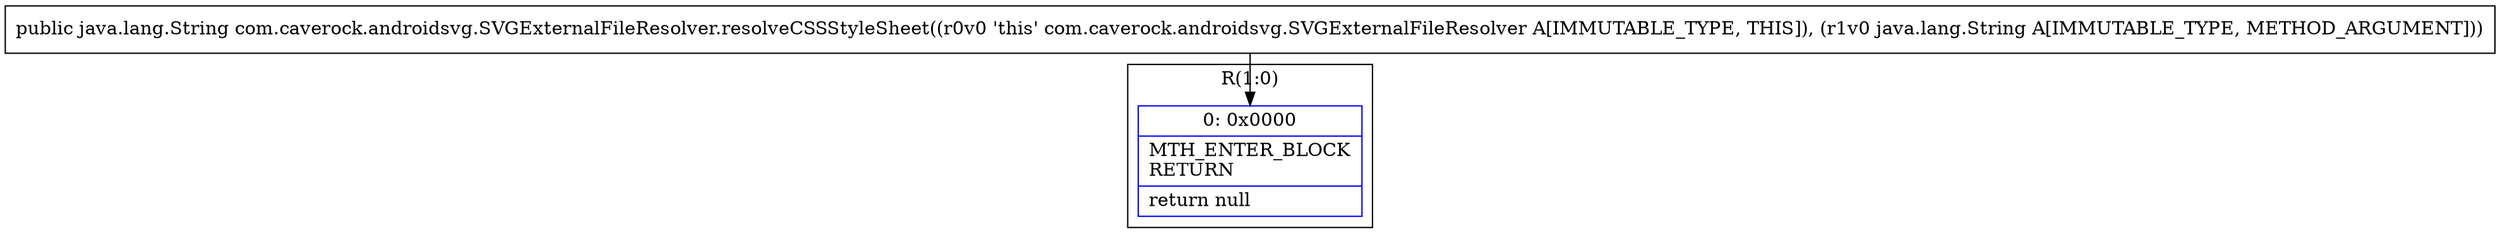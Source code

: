 digraph "CFG forcom.caverock.androidsvg.SVGExternalFileResolver.resolveCSSStyleSheet(Ljava\/lang\/String;)Ljava\/lang\/String;" {
subgraph cluster_Region_393400477 {
label = "R(1:0)";
node [shape=record,color=blue];
Node_0 [shape=record,label="{0\:\ 0x0000|MTH_ENTER_BLOCK\lRETURN\l|return null\l}"];
}
MethodNode[shape=record,label="{public java.lang.String com.caverock.androidsvg.SVGExternalFileResolver.resolveCSSStyleSheet((r0v0 'this' com.caverock.androidsvg.SVGExternalFileResolver A[IMMUTABLE_TYPE, THIS]), (r1v0 java.lang.String A[IMMUTABLE_TYPE, METHOD_ARGUMENT])) }"];
MethodNode -> Node_0;
}

